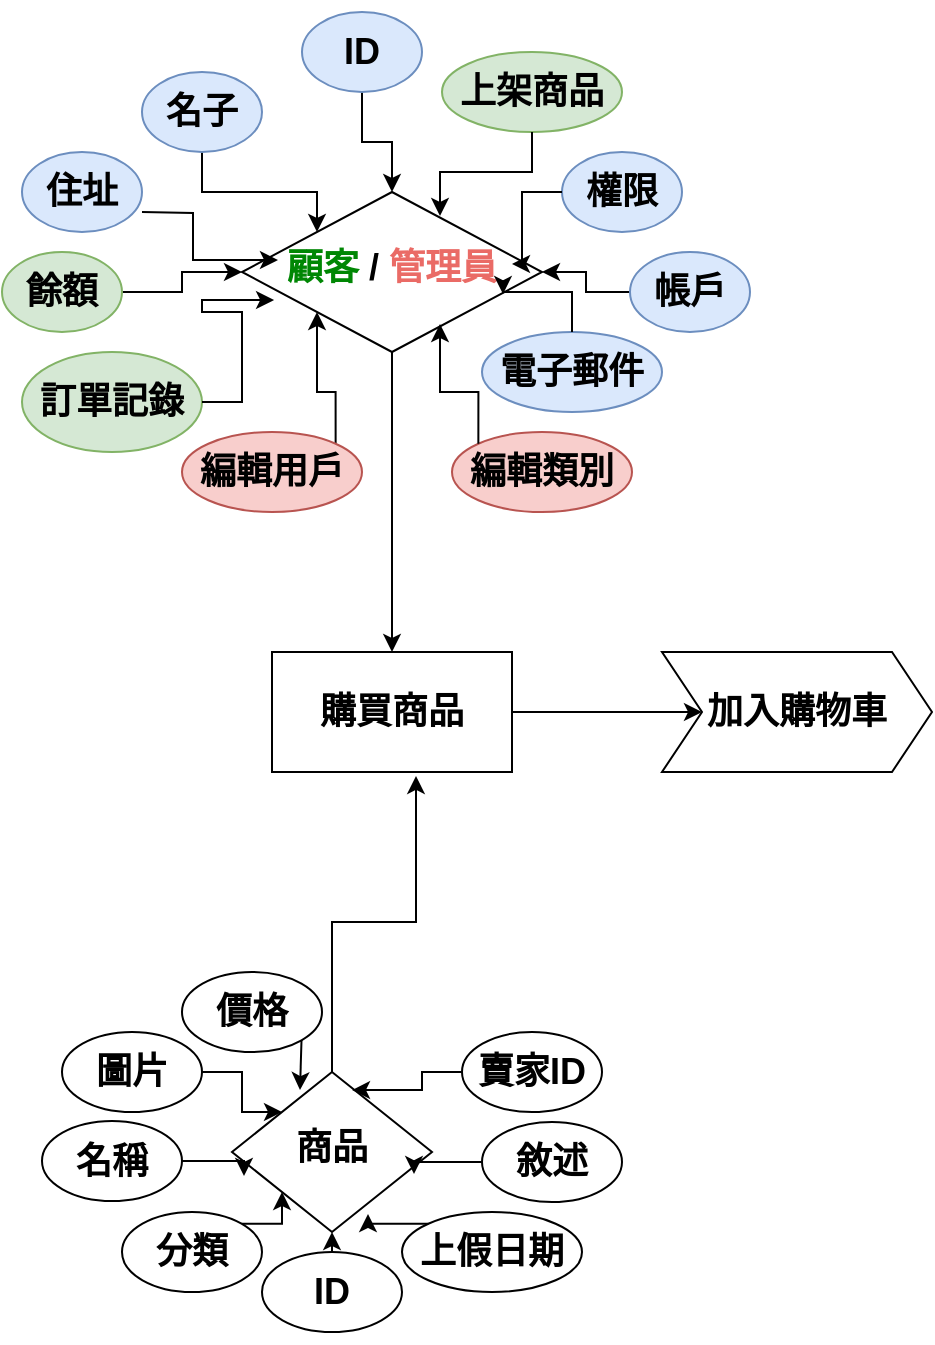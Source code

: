 <mxfile version="24.5.2" type="github">
  <diagram id="C5RBs43oDa-KdzZeNtuy" name="Page-1">
    <mxGraphModel dx="1434" dy="738" grid="1" gridSize="10" guides="1" tooltips="1" connect="1" arrows="1" fold="1" page="1" pageScale="1" pageWidth="827" pageHeight="1169" math="0" shadow="0">
      <root>
        <mxCell id="WIyWlLk6GJQsqaUBKTNV-0" />
        <mxCell id="WIyWlLk6GJQsqaUBKTNV-1" parent="WIyWlLk6GJQsqaUBKTNV-0" />
        <mxCell id="M5Dr1ttgNh_1ycKpay3s-20" style="edgeStyle=orthogonalEdgeStyle;rounded=0;orthogonalLoop=1;jettySize=auto;html=1;exitX=0.5;exitY=1;exitDx=0;exitDy=0;entryX=0.5;entryY=0;entryDx=0;entryDy=0;" edge="1" parent="WIyWlLk6GJQsqaUBKTNV-1" source="WIyWlLk6GJQsqaUBKTNV-6" target="M5Dr1ttgNh_1ycKpay3s-17">
          <mxGeometry relative="1" as="geometry" />
        </mxCell>
        <mxCell id="WIyWlLk6GJQsqaUBKTNV-6" value="&lt;h2&gt;&lt;b&gt;&lt;font color=&quot;#008704&quot;&gt;顧客&lt;/font&gt; / &lt;font color=&quot;#ea6b66&quot;&gt;管理員&lt;/font&gt;&lt;/b&gt;&lt;/h2&gt;" style="rhombus;whiteSpace=wrap;html=1;shadow=0;fontFamily=Helvetica;fontSize=12;align=center;strokeWidth=1;spacing=6;spacingTop=-4;" parent="WIyWlLk6GJQsqaUBKTNV-1" vertex="1">
          <mxGeometry x="165" y="140" width="150" height="80" as="geometry" />
        </mxCell>
        <mxCell id="M5Dr1ttgNh_1ycKpay3s-28" style="edgeStyle=orthogonalEdgeStyle;rounded=0;orthogonalLoop=1;jettySize=auto;html=1;entryX=0.5;entryY=0;entryDx=0;entryDy=0;" edge="1" parent="WIyWlLk6GJQsqaUBKTNV-1" source="M5Dr1ttgNh_1ycKpay3s-0" target="WIyWlLk6GJQsqaUBKTNV-6">
          <mxGeometry relative="1" as="geometry" />
        </mxCell>
        <mxCell id="M5Dr1ttgNh_1ycKpay3s-0" value="&lt;h2&gt;&lt;b&gt;ID&lt;/b&gt;&lt;/h2&gt;" style="ellipse;whiteSpace=wrap;html=1;fillColor=#dae8fc;strokeColor=#6c8ebf;" vertex="1" parent="WIyWlLk6GJQsqaUBKTNV-1">
          <mxGeometry x="195" y="50" width="60" height="40" as="geometry" />
        </mxCell>
        <mxCell id="M5Dr1ttgNh_1ycKpay3s-1" value="&lt;h2&gt;&lt;b&gt;住址&lt;/b&gt;&lt;/h2&gt;" style="ellipse;whiteSpace=wrap;html=1;fillColor=#dae8fc;strokeColor=#6c8ebf;" vertex="1" parent="WIyWlLk6GJQsqaUBKTNV-1">
          <mxGeometry x="55" y="120" width="60" height="40" as="geometry" />
        </mxCell>
        <mxCell id="M5Dr1ttgNh_1ycKpay3s-29" style="edgeStyle=orthogonalEdgeStyle;rounded=0;orthogonalLoop=1;jettySize=auto;html=1;entryX=0;entryY=0;entryDx=0;entryDy=0;" edge="1" parent="WIyWlLk6GJQsqaUBKTNV-1" source="M5Dr1ttgNh_1ycKpay3s-2" target="WIyWlLk6GJQsqaUBKTNV-6">
          <mxGeometry relative="1" as="geometry">
            <Array as="points">
              <mxPoint x="145" y="140" />
              <mxPoint x="203" y="140" />
            </Array>
          </mxGeometry>
        </mxCell>
        <mxCell id="M5Dr1ttgNh_1ycKpay3s-2" value="&lt;h2&gt;名子&lt;/h2&gt;" style="ellipse;whiteSpace=wrap;html=1;fillColor=#dae8fc;strokeColor=#6c8ebf;" vertex="1" parent="WIyWlLk6GJQsqaUBKTNV-1">
          <mxGeometry x="115" y="80" width="60" height="40" as="geometry" />
        </mxCell>
        <mxCell id="M5Dr1ttgNh_1ycKpay3s-30" style="edgeStyle=orthogonalEdgeStyle;rounded=0;orthogonalLoop=1;jettySize=auto;html=1;entryX=0;entryY=0.5;entryDx=0;entryDy=0;" edge="1" parent="WIyWlLk6GJQsqaUBKTNV-1" source="M5Dr1ttgNh_1ycKpay3s-3" target="WIyWlLk6GJQsqaUBKTNV-6">
          <mxGeometry relative="1" as="geometry" />
        </mxCell>
        <mxCell id="M5Dr1ttgNh_1ycKpay3s-3" value="&lt;h2&gt;&lt;b&gt;餘額&lt;/b&gt;&lt;/h2&gt;" style="ellipse;whiteSpace=wrap;html=1;fillColor=#d5e8d4;strokeColor=#82b366;" vertex="1" parent="WIyWlLk6GJQsqaUBKTNV-1">
          <mxGeometry x="45" y="170" width="60" height="40" as="geometry" />
        </mxCell>
        <mxCell id="M5Dr1ttgNh_1ycKpay3s-4" value="&lt;h2&gt;&lt;b&gt;上架商品&lt;/b&gt;&lt;/h2&gt;" style="ellipse;whiteSpace=wrap;html=1;fillColor=#d5e8d4;strokeColor=#82b366;" vertex="1" parent="WIyWlLk6GJQsqaUBKTNV-1">
          <mxGeometry x="265" y="70" width="90" height="40" as="geometry" />
        </mxCell>
        <mxCell id="M5Dr1ttgNh_1ycKpay3s-5" value="&lt;h2&gt;&lt;b&gt;權限&lt;/b&gt;&lt;/h2&gt;" style="ellipse;whiteSpace=wrap;html=1;fillColor=#dae8fc;strokeColor=#6c8ebf;" vertex="1" parent="WIyWlLk6GJQsqaUBKTNV-1">
          <mxGeometry x="325" y="120" width="60" height="40" as="geometry" />
        </mxCell>
        <mxCell id="M5Dr1ttgNh_1ycKpay3s-24" style="edgeStyle=orthogonalEdgeStyle;rounded=0;orthogonalLoop=1;jettySize=auto;html=1;exitX=0;exitY=0.5;exitDx=0;exitDy=0;entryX=1;entryY=0.5;entryDx=0;entryDy=0;" edge="1" parent="WIyWlLk6GJQsqaUBKTNV-1" source="M5Dr1ttgNh_1ycKpay3s-6" target="WIyWlLk6GJQsqaUBKTNV-6">
          <mxGeometry relative="1" as="geometry" />
        </mxCell>
        <mxCell id="M5Dr1ttgNh_1ycKpay3s-6" value="&lt;h2&gt;帳戶&lt;/h2&gt;" style="ellipse;whiteSpace=wrap;html=1;fillColor=#dae8fc;strokeColor=#6c8ebf;" vertex="1" parent="WIyWlLk6GJQsqaUBKTNV-1">
          <mxGeometry x="359" y="170" width="60" height="40" as="geometry" />
        </mxCell>
        <mxCell id="M5Dr1ttgNh_1ycKpay3s-60" style="edgeStyle=orthogonalEdgeStyle;rounded=0;orthogonalLoop=1;jettySize=auto;html=1;exitX=1;exitY=0.5;exitDx=0;exitDy=0;entryX=0;entryY=0.5;entryDx=0;entryDy=0;" edge="1" parent="WIyWlLk6GJQsqaUBKTNV-1" source="M5Dr1ttgNh_1ycKpay3s-17" target="M5Dr1ttgNh_1ycKpay3s-59">
          <mxGeometry relative="1" as="geometry" />
        </mxCell>
        <mxCell id="M5Dr1ttgNh_1ycKpay3s-17" value="&lt;h2&gt;購買商品&lt;/h2&gt;" style="rounded=0;whiteSpace=wrap;html=1;" vertex="1" parent="WIyWlLk6GJQsqaUBKTNV-1">
          <mxGeometry x="180" y="370" width="120" height="60" as="geometry" />
        </mxCell>
        <mxCell id="M5Dr1ttgNh_1ycKpay3s-18" value="&lt;h2&gt;&lt;b&gt;商品&lt;/b&gt;&lt;/h2&gt;" style="rhombus;whiteSpace=wrap;html=1;shadow=0;fontFamily=Helvetica;fontSize=12;align=center;strokeWidth=1;spacing=6;spacingTop=-4;" vertex="1" parent="WIyWlLk6GJQsqaUBKTNV-1">
          <mxGeometry x="160" y="580" width="100" height="80" as="geometry" />
        </mxCell>
        <mxCell id="M5Dr1ttgNh_1ycKpay3s-46" style="edgeStyle=orthogonalEdgeStyle;rounded=0;orthogonalLoop=1;jettySize=auto;html=1;exitX=0.5;exitY=0;exitDx=0;exitDy=0;entryX=0.5;entryY=1;entryDx=0;entryDy=0;" edge="1" parent="WIyWlLk6GJQsqaUBKTNV-1" source="M5Dr1ttgNh_1ycKpay3s-21" target="M5Dr1ttgNh_1ycKpay3s-18">
          <mxGeometry relative="1" as="geometry" />
        </mxCell>
        <mxCell id="M5Dr1ttgNh_1ycKpay3s-21" value="&lt;h2&gt;&lt;b&gt;ID&lt;/b&gt;&lt;/h2&gt;" style="ellipse;whiteSpace=wrap;html=1;" vertex="1" parent="WIyWlLk6GJQsqaUBKTNV-1">
          <mxGeometry x="175" y="670" width="70" height="40" as="geometry" />
        </mxCell>
        <mxCell id="M5Dr1ttgNh_1ycKpay3s-25" style="edgeStyle=orthogonalEdgeStyle;rounded=0;orthogonalLoop=1;jettySize=auto;html=1;entryX=0.9;entryY=0.45;entryDx=0;entryDy=0;entryPerimeter=0;" edge="1" parent="WIyWlLk6GJQsqaUBKTNV-1" source="M5Dr1ttgNh_1ycKpay3s-5" target="WIyWlLk6GJQsqaUBKTNV-6">
          <mxGeometry relative="1" as="geometry" />
        </mxCell>
        <mxCell id="M5Dr1ttgNh_1ycKpay3s-26" style="edgeStyle=orthogonalEdgeStyle;rounded=0;orthogonalLoop=1;jettySize=auto;html=1;exitX=0.5;exitY=1;exitDx=0;exitDy=0;" edge="1" parent="WIyWlLk6GJQsqaUBKTNV-1" source="M5Dr1ttgNh_1ycKpay3s-4" target="M5Dr1ttgNh_1ycKpay3s-4">
          <mxGeometry relative="1" as="geometry" />
        </mxCell>
        <mxCell id="M5Dr1ttgNh_1ycKpay3s-27" style="edgeStyle=orthogonalEdgeStyle;rounded=0;orthogonalLoop=1;jettySize=auto;html=1;exitX=0.5;exitY=1;exitDx=0;exitDy=0;entryX=0.66;entryY=0.15;entryDx=0;entryDy=0;entryPerimeter=0;" edge="1" parent="WIyWlLk6GJQsqaUBKTNV-1" source="M5Dr1ttgNh_1ycKpay3s-4" target="WIyWlLk6GJQsqaUBKTNV-6">
          <mxGeometry relative="1" as="geometry" />
        </mxCell>
        <mxCell id="M5Dr1ttgNh_1ycKpay3s-31" style="edgeStyle=orthogonalEdgeStyle;rounded=0;orthogonalLoop=1;jettySize=auto;html=1;entryX=0.12;entryY=0.425;entryDx=0;entryDy=0;entryPerimeter=0;" edge="1" parent="WIyWlLk6GJQsqaUBKTNV-1" target="WIyWlLk6GJQsqaUBKTNV-6">
          <mxGeometry relative="1" as="geometry">
            <mxPoint x="115" y="150" as="sourcePoint" />
          </mxGeometry>
        </mxCell>
        <mxCell id="M5Dr1ttgNh_1ycKpay3s-32" value="&lt;h2&gt;價格&lt;/h2&gt;" style="ellipse;whiteSpace=wrap;html=1;" vertex="1" parent="WIyWlLk6GJQsqaUBKTNV-1">
          <mxGeometry x="135" y="530" width="70" height="40" as="geometry" />
        </mxCell>
        <mxCell id="M5Dr1ttgNh_1ycKpay3s-43" style="edgeStyle=orthogonalEdgeStyle;rounded=0;orthogonalLoop=1;jettySize=auto;html=1;exitX=1;exitY=0.5;exitDx=0;exitDy=0;entryX=0;entryY=0;entryDx=0;entryDy=0;" edge="1" parent="WIyWlLk6GJQsqaUBKTNV-1" source="M5Dr1ttgNh_1ycKpay3s-33" target="M5Dr1ttgNh_1ycKpay3s-18">
          <mxGeometry relative="1" as="geometry" />
        </mxCell>
        <mxCell id="M5Dr1ttgNh_1ycKpay3s-33" value="&lt;h2&gt;圖片&lt;/h2&gt;" style="ellipse;whiteSpace=wrap;html=1;" vertex="1" parent="WIyWlLk6GJQsqaUBKTNV-1">
          <mxGeometry x="75" y="560" width="70" height="40" as="geometry" />
        </mxCell>
        <mxCell id="M5Dr1ttgNh_1ycKpay3s-34" value="&lt;h2&gt;電子郵件&lt;/h2&gt;" style="ellipse;whiteSpace=wrap;html=1;fillColor=#dae8fc;strokeColor=#6c8ebf;" vertex="1" parent="WIyWlLk6GJQsqaUBKTNV-1">
          <mxGeometry x="285" y="210" width="90" height="40" as="geometry" />
        </mxCell>
        <mxCell id="M5Dr1ttgNh_1ycKpay3s-35" style="edgeStyle=orthogonalEdgeStyle;rounded=0;orthogonalLoop=1;jettySize=auto;html=1;entryX=0.87;entryY=0.638;entryDx=0;entryDy=0;entryPerimeter=0;" edge="1" parent="WIyWlLk6GJQsqaUBKTNV-1" source="M5Dr1ttgNh_1ycKpay3s-34" target="WIyWlLk6GJQsqaUBKTNV-6">
          <mxGeometry relative="1" as="geometry" />
        </mxCell>
        <mxCell id="M5Dr1ttgNh_1ycKpay3s-36" value="&lt;h2&gt;&lt;b&gt;名稱&lt;/b&gt;&lt;/h2&gt;" style="ellipse;whiteSpace=wrap;html=1;" vertex="1" parent="WIyWlLk6GJQsqaUBKTNV-1">
          <mxGeometry x="65" y="604.5" width="70" height="40" as="geometry" />
        </mxCell>
        <mxCell id="M5Dr1ttgNh_1ycKpay3s-45" style="edgeStyle=orthogonalEdgeStyle;rounded=0;orthogonalLoop=1;jettySize=auto;html=1;exitX=1;exitY=0;exitDx=0;exitDy=0;entryX=0;entryY=1;entryDx=0;entryDy=0;" edge="1" parent="WIyWlLk6GJQsqaUBKTNV-1" source="M5Dr1ttgNh_1ycKpay3s-37" target="M5Dr1ttgNh_1ycKpay3s-18">
          <mxGeometry relative="1" as="geometry" />
        </mxCell>
        <mxCell id="M5Dr1ttgNh_1ycKpay3s-37" value="&lt;h2&gt;&lt;b&gt;分類&lt;/b&gt;&lt;/h2&gt;" style="ellipse;whiteSpace=wrap;html=1;" vertex="1" parent="WIyWlLk6GJQsqaUBKTNV-1">
          <mxGeometry x="105" y="650" width="70" height="40" as="geometry" />
        </mxCell>
        <mxCell id="M5Dr1ttgNh_1ycKpay3s-38" value="&lt;h2&gt;賣家ID&lt;/h2&gt;" style="ellipse;whiteSpace=wrap;html=1;" vertex="1" parent="WIyWlLk6GJQsqaUBKTNV-1">
          <mxGeometry x="275" y="560" width="70" height="40" as="geometry" />
        </mxCell>
        <mxCell id="M5Dr1ttgNh_1ycKpay3s-39" value="&lt;h2&gt;敘述&lt;/h2&gt;" style="ellipse;whiteSpace=wrap;html=1;" vertex="1" parent="WIyWlLk6GJQsqaUBKTNV-1">
          <mxGeometry x="285" y="605" width="70" height="40" as="geometry" />
        </mxCell>
        <mxCell id="M5Dr1ttgNh_1ycKpay3s-40" value="&lt;h2&gt;上假日期&lt;/h2&gt;" style="ellipse;whiteSpace=wrap;html=1;" vertex="1" parent="WIyWlLk6GJQsqaUBKTNV-1">
          <mxGeometry x="245" y="650" width="90" height="40" as="geometry" />
        </mxCell>
        <mxCell id="M5Dr1ttgNh_1ycKpay3s-41" style="edgeStyle=orthogonalEdgeStyle;rounded=0;orthogonalLoop=1;jettySize=auto;html=1;exitX=0;exitY=0.5;exitDx=0;exitDy=0;entryX=0.6;entryY=0.113;entryDx=0;entryDy=0;entryPerimeter=0;" edge="1" parent="WIyWlLk6GJQsqaUBKTNV-1" source="M5Dr1ttgNh_1ycKpay3s-38" target="M5Dr1ttgNh_1ycKpay3s-18">
          <mxGeometry relative="1" as="geometry" />
        </mxCell>
        <mxCell id="M5Dr1ttgNh_1ycKpay3s-42" style="edgeStyle=orthogonalEdgeStyle;rounded=0;orthogonalLoop=1;jettySize=auto;html=1;exitX=1;exitY=1;exitDx=0;exitDy=0;entryX=0.34;entryY=0.113;entryDx=0;entryDy=0;entryPerimeter=0;" edge="1" parent="WIyWlLk6GJQsqaUBKTNV-1" source="M5Dr1ttgNh_1ycKpay3s-32" target="M5Dr1ttgNh_1ycKpay3s-18">
          <mxGeometry relative="1" as="geometry" />
        </mxCell>
        <mxCell id="M5Dr1ttgNh_1ycKpay3s-44" style="edgeStyle=orthogonalEdgeStyle;rounded=0;orthogonalLoop=1;jettySize=auto;html=1;exitX=1;exitY=0.5;exitDx=0;exitDy=0;entryX=0.06;entryY=0.65;entryDx=0;entryDy=0;entryPerimeter=0;" edge="1" parent="WIyWlLk6GJQsqaUBKTNV-1" source="M5Dr1ttgNh_1ycKpay3s-36" target="M5Dr1ttgNh_1ycKpay3s-18">
          <mxGeometry relative="1" as="geometry" />
        </mxCell>
        <mxCell id="M5Dr1ttgNh_1ycKpay3s-47" style="edgeStyle=orthogonalEdgeStyle;rounded=0;orthogonalLoop=1;jettySize=auto;html=1;exitX=0;exitY=0;exitDx=0;exitDy=0;entryX=0.68;entryY=0.888;entryDx=0;entryDy=0;entryPerimeter=0;" edge="1" parent="WIyWlLk6GJQsqaUBKTNV-1" source="M5Dr1ttgNh_1ycKpay3s-40" target="M5Dr1ttgNh_1ycKpay3s-18">
          <mxGeometry relative="1" as="geometry" />
        </mxCell>
        <mxCell id="M5Dr1ttgNh_1ycKpay3s-48" style="edgeStyle=orthogonalEdgeStyle;rounded=0;orthogonalLoop=1;jettySize=auto;html=1;exitX=0;exitY=0.5;exitDx=0;exitDy=0;entryX=0.91;entryY=0.638;entryDx=0;entryDy=0;entryPerimeter=0;" edge="1" parent="WIyWlLk6GJQsqaUBKTNV-1" source="M5Dr1ttgNh_1ycKpay3s-39" target="M5Dr1ttgNh_1ycKpay3s-18">
          <mxGeometry relative="1" as="geometry" />
        </mxCell>
        <mxCell id="M5Dr1ttgNh_1ycKpay3s-51" style="edgeStyle=orthogonalEdgeStyle;rounded=0;orthogonalLoop=1;jettySize=auto;html=1;exitX=1;exitY=0;exitDx=0;exitDy=0;entryX=0;entryY=1;entryDx=0;entryDy=0;" edge="1" parent="WIyWlLk6GJQsqaUBKTNV-1" source="M5Dr1ttgNh_1ycKpay3s-50" target="WIyWlLk6GJQsqaUBKTNV-6">
          <mxGeometry relative="1" as="geometry" />
        </mxCell>
        <mxCell id="M5Dr1ttgNh_1ycKpay3s-50" value="&lt;h2&gt;編輯用戶&lt;/h2&gt;" style="ellipse;whiteSpace=wrap;html=1;fillColor=#f8cecc;strokeColor=#b85450;" vertex="1" parent="WIyWlLk6GJQsqaUBKTNV-1">
          <mxGeometry x="135" y="260" width="90" height="40" as="geometry" />
        </mxCell>
        <mxCell id="M5Dr1ttgNh_1ycKpay3s-52" value="&lt;h2&gt;編輯類別&lt;/h2&gt;" style="ellipse;whiteSpace=wrap;html=1;fillColor=#f8cecc;strokeColor=#b85450;" vertex="1" parent="WIyWlLk6GJQsqaUBKTNV-1">
          <mxGeometry x="270" y="260" width="90" height="40" as="geometry" />
        </mxCell>
        <mxCell id="M5Dr1ttgNh_1ycKpay3s-53" style="edgeStyle=orthogonalEdgeStyle;rounded=0;orthogonalLoop=1;jettySize=auto;html=1;exitX=0;exitY=0;exitDx=0;exitDy=0;entryX=0.66;entryY=0.825;entryDx=0;entryDy=0;entryPerimeter=0;" edge="1" parent="WIyWlLk6GJQsqaUBKTNV-1" source="M5Dr1ttgNh_1ycKpay3s-52" target="WIyWlLk6GJQsqaUBKTNV-6">
          <mxGeometry relative="1" as="geometry">
            <mxPoint x="278.18" y="265.858" as="sourcePoint" />
          </mxGeometry>
        </mxCell>
        <mxCell id="M5Dr1ttgNh_1ycKpay3s-55" value="&lt;h2&gt;&lt;b&gt;訂單記錄&lt;/b&gt;&lt;/h2&gt;" style="ellipse;whiteSpace=wrap;html=1;fillColor=#d5e8d4;strokeColor=#82b366;" vertex="1" parent="WIyWlLk6GJQsqaUBKTNV-1">
          <mxGeometry x="55" y="220" width="90" height="50" as="geometry" />
        </mxCell>
        <mxCell id="M5Dr1ttgNh_1ycKpay3s-56" style="edgeStyle=orthogonalEdgeStyle;rounded=0;orthogonalLoop=1;jettySize=auto;html=1;entryX=0.107;entryY=0.675;entryDx=0;entryDy=0;entryPerimeter=0;" edge="1" parent="WIyWlLk6GJQsqaUBKTNV-1" source="M5Dr1ttgNh_1ycKpay3s-55" target="WIyWlLk6GJQsqaUBKTNV-6">
          <mxGeometry relative="1" as="geometry" />
        </mxCell>
        <mxCell id="M5Dr1ttgNh_1ycKpay3s-58" style="edgeStyle=orthogonalEdgeStyle;rounded=0;orthogonalLoop=1;jettySize=auto;html=1;entryX=0.6;entryY=1.033;entryDx=0;entryDy=0;entryPerimeter=0;" edge="1" parent="WIyWlLk6GJQsqaUBKTNV-1" source="M5Dr1ttgNh_1ycKpay3s-18" target="M5Dr1ttgNh_1ycKpay3s-17">
          <mxGeometry relative="1" as="geometry" />
        </mxCell>
        <mxCell id="M5Dr1ttgNh_1ycKpay3s-59" value="&lt;h2&gt;加入購物車&lt;/h2&gt;" style="shape=step;perimeter=stepPerimeter;whiteSpace=wrap;html=1;fixedSize=1;" vertex="1" parent="WIyWlLk6GJQsqaUBKTNV-1">
          <mxGeometry x="375" y="370" width="135" height="60" as="geometry" />
        </mxCell>
      </root>
    </mxGraphModel>
  </diagram>
</mxfile>
